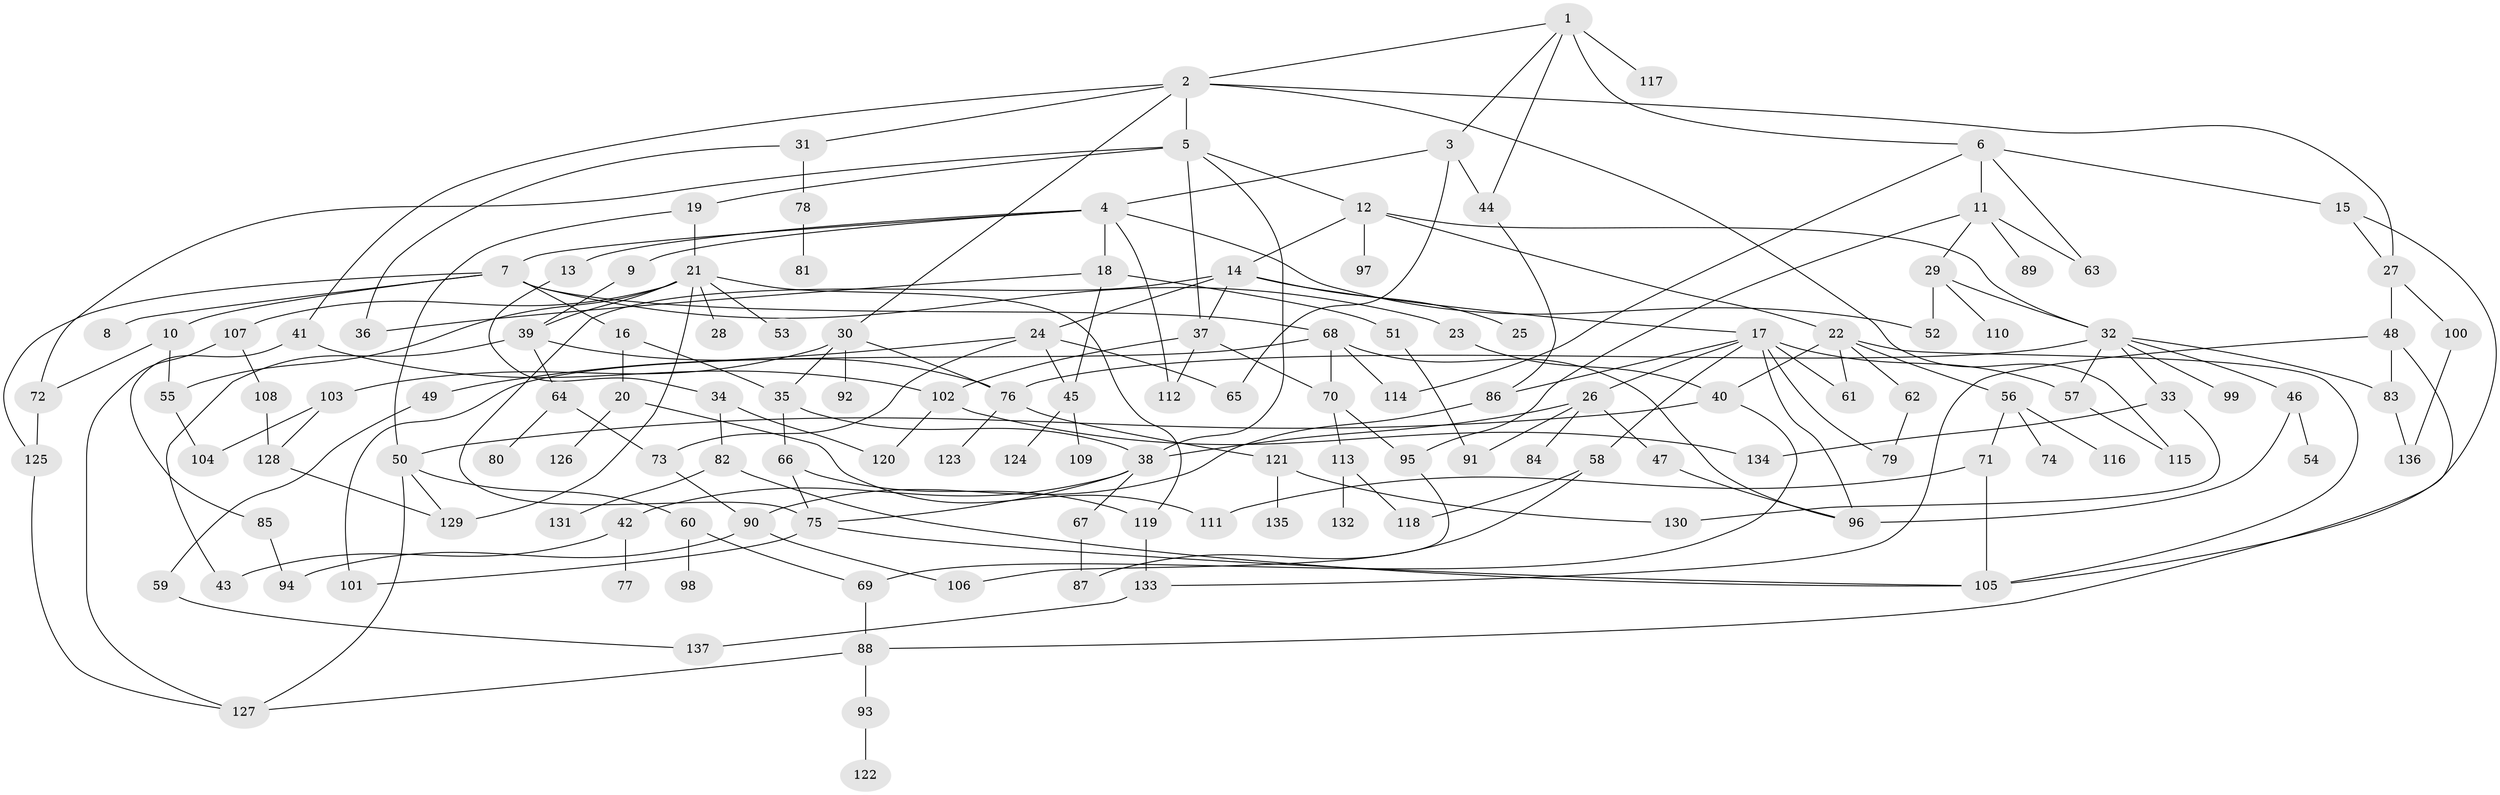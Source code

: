 // Generated by graph-tools (version 1.1) at 2025/10/02/27/25 16:10:55]
// undirected, 137 vertices, 202 edges
graph export_dot {
graph [start="1"]
  node [color=gray90,style=filled];
  1;
  2;
  3;
  4;
  5;
  6;
  7;
  8;
  9;
  10;
  11;
  12;
  13;
  14;
  15;
  16;
  17;
  18;
  19;
  20;
  21;
  22;
  23;
  24;
  25;
  26;
  27;
  28;
  29;
  30;
  31;
  32;
  33;
  34;
  35;
  36;
  37;
  38;
  39;
  40;
  41;
  42;
  43;
  44;
  45;
  46;
  47;
  48;
  49;
  50;
  51;
  52;
  53;
  54;
  55;
  56;
  57;
  58;
  59;
  60;
  61;
  62;
  63;
  64;
  65;
  66;
  67;
  68;
  69;
  70;
  71;
  72;
  73;
  74;
  75;
  76;
  77;
  78;
  79;
  80;
  81;
  82;
  83;
  84;
  85;
  86;
  87;
  88;
  89;
  90;
  91;
  92;
  93;
  94;
  95;
  96;
  97;
  98;
  99;
  100;
  101;
  102;
  103;
  104;
  105;
  106;
  107;
  108;
  109;
  110;
  111;
  112;
  113;
  114;
  115;
  116;
  117;
  118;
  119;
  120;
  121;
  122;
  123;
  124;
  125;
  126;
  127;
  128;
  129;
  130;
  131;
  132;
  133;
  134;
  135;
  136;
  137;
  1 -- 2;
  1 -- 3;
  1 -- 6;
  1 -- 117;
  1 -- 44;
  2 -- 5;
  2 -- 30;
  2 -- 31;
  2 -- 41;
  2 -- 27;
  2 -- 115;
  3 -- 4;
  3 -- 44;
  3 -- 65;
  4 -- 7;
  4 -- 9;
  4 -- 13;
  4 -- 18;
  4 -- 112;
  4 -- 52;
  5 -- 12;
  5 -- 19;
  5 -- 37;
  5 -- 38;
  5 -- 72;
  6 -- 11;
  6 -- 15;
  6 -- 114;
  6 -- 63;
  7 -- 8;
  7 -- 10;
  7 -- 16;
  7 -- 23;
  7 -- 68;
  7 -- 125;
  9 -- 39;
  10 -- 55;
  10 -- 72;
  11 -- 29;
  11 -- 63;
  11 -- 89;
  11 -- 95;
  12 -- 14;
  12 -- 22;
  12 -- 97;
  12 -- 32;
  13 -- 34;
  14 -- 17;
  14 -- 24;
  14 -- 25;
  14 -- 75;
  14 -- 37;
  15 -- 27;
  15 -- 105;
  16 -- 20;
  16 -- 35;
  17 -- 26;
  17 -- 57;
  17 -- 58;
  17 -- 61;
  17 -- 86;
  17 -- 79;
  17 -- 96;
  18 -- 51;
  18 -- 45;
  18 -- 36;
  19 -- 21;
  19 -- 50;
  20 -- 111;
  20 -- 126;
  21 -- 28;
  21 -- 53;
  21 -- 107;
  21 -- 129;
  21 -- 119;
  21 -- 39;
  21 -- 55;
  22 -- 40;
  22 -- 56;
  22 -- 62;
  22 -- 61;
  22 -- 105;
  23 -- 40;
  24 -- 45;
  24 -- 49;
  24 -- 73;
  24 -- 65;
  26 -- 47;
  26 -- 84;
  26 -- 91;
  26 -- 38;
  27 -- 48;
  27 -- 100;
  29 -- 32;
  29 -- 52;
  29 -- 110;
  30 -- 92;
  30 -- 103;
  30 -- 76;
  30 -- 35;
  31 -- 36;
  31 -- 78;
  32 -- 33;
  32 -- 46;
  32 -- 76;
  32 -- 83;
  32 -- 99;
  32 -- 57;
  33 -- 130;
  33 -- 134;
  34 -- 82;
  34 -- 120;
  35 -- 66;
  35 -- 38;
  37 -- 102;
  37 -- 70;
  37 -- 112;
  38 -- 42;
  38 -- 67;
  38 -- 75;
  39 -- 43;
  39 -- 64;
  39 -- 76;
  40 -- 50;
  40 -- 69;
  41 -- 85;
  41 -- 102;
  42 -- 77;
  42 -- 43;
  44 -- 86;
  45 -- 109;
  45 -- 124;
  46 -- 54;
  46 -- 96;
  47 -- 96;
  48 -- 133;
  48 -- 88;
  48 -- 83;
  49 -- 59;
  50 -- 60;
  50 -- 127;
  50 -- 129;
  51 -- 91;
  55 -- 104;
  56 -- 71;
  56 -- 74;
  56 -- 116;
  57 -- 115;
  58 -- 118;
  58 -- 87;
  59 -- 137;
  60 -- 69;
  60 -- 98;
  62 -- 79;
  64 -- 80;
  64 -- 73;
  66 -- 119;
  66 -- 75;
  67 -- 87;
  68 -- 70;
  68 -- 101;
  68 -- 114;
  68 -- 96;
  69 -- 88;
  70 -- 95;
  70 -- 113;
  71 -- 111;
  71 -- 105;
  72 -- 125;
  73 -- 90;
  75 -- 105;
  75 -- 101;
  76 -- 121;
  76 -- 123;
  78 -- 81;
  82 -- 131;
  82 -- 105;
  83 -- 136;
  85 -- 94;
  86 -- 90;
  88 -- 93;
  88 -- 127;
  90 -- 94;
  90 -- 106;
  93 -- 122;
  95 -- 106;
  100 -- 136;
  102 -- 120;
  102 -- 134;
  103 -- 104;
  103 -- 128;
  107 -- 108;
  107 -- 127;
  108 -- 128;
  113 -- 118;
  113 -- 132;
  119 -- 133;
  121 -- 135;
  121 -- 130;
  125 -- 127;
  128 -- 129;
  133 -- 137;
}
